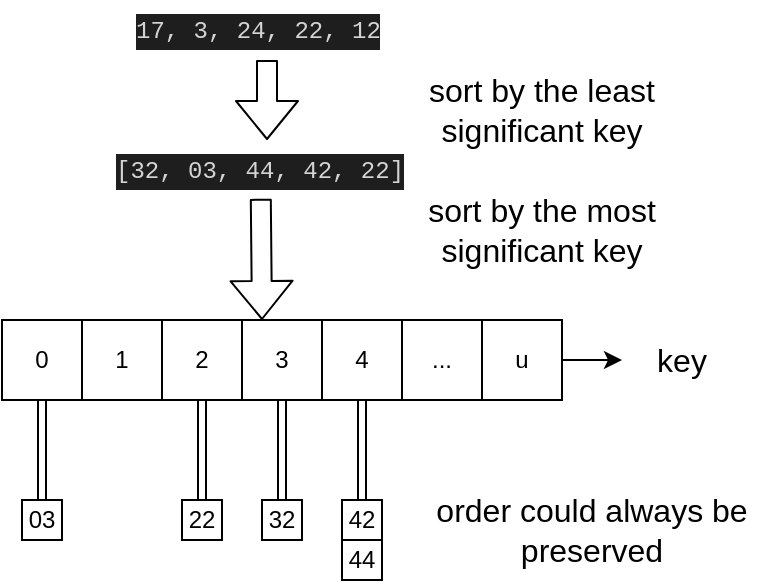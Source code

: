 <mxfile>
    <diagram id="RHCDSzn5wWcrOxnB4oGg" name="Page-1">
        <mxGraphModel dx="1866" dy="911" grid="1" gridSize="10" guides="1" tooltips="1" connect="1" arrows="1" fold="1" page="1" pageScale="1" pageWidth="850" pageHeight="1100" math="0" shadow="0">
            <root>
                <mxCell id="0"/>
                <mxCell id="1" parent="0"/>
                <mxCell id="12" value="" style="html=1;fontSize=16;shape=link;" edge="1" parent="1" source="3" target="11">
                    <mxGeometry relative="1" as="geometry"/>
                </mxCell>
                <mxCell id="3" value="0" style="rounded=0;whiteSpace=wrap;html=1;" vertex="1" parent="1">
                    <mxGeometry x="240" y="360" width="40" height="40" as="geometry"/>
                </mxCell>
                <mxCell id="4" value="1" style="rounded=0;whiteSpace=wrap;html=1;" vertex="1" parent="1">
                    <mxGeometry x="280" y="360" width="40" height="40" as="geometry"/>
                </mxCell>
                <mxCell id="24" value="" style="edgeStyle=none;shape=link;html=1;fontSize=16;" edge="1" parent="1" source="5" target="23">
                    <mxGeometry relative="1" as="geometry"/>
                </mxCell>
                <mxCell id="5" value="2" style="rounded=0;whiteSpace=wrap;html=1;" vertex="1" parent="1">
                    <mxGeometry x="320" y="360" width="40" height="40" as="geometry"/>
                </mxCell>
                <mxCell id="19" value="" style="edgeStyle=none;shape=link;html=1;fontSize=16;" edge="1" parent="1" source="6" target="18">
                    <mxGeometry relative="1" as="geometry"/>
                </mxCell>
                <mxCell id="6" value="3" style="rounded=0;whiteSpace=wrap;html=1;" vertex="1" parent="1">
                    <mxGeometry x="360" y="360" width="40" height="40" as="geometry"/>
                </mxCell>
                <mxCell id="21" value="" style="edgeStyle=none;shape=link;html=1;fontSize=16;" edge="1" parent="1" source="7" target="20">
                    <mxGeometry relative="1" as="geometry"/>
                </mxCell>
                <mxCell id="7" value="4" style="rounded=0;whiteSpace=wrap;html=1;" vertex="1" parent="1">
                    <mxGeometry x="400" y="360" width="40" height="40" as="geometry"/>
                </mxCell>
                <mxCell id="8" value="key" style="text;html=1;strokeColor=none;fillColor=none;align=center;verticalAlign=middle;whiteSpace=wrap;rounded=0;fontSize=16;" vertex="1" parent="1">
                    <mxGeometry x="550" y="365" width="60" height="30" as="geometry"/>
                </mxCell>
                <mxCell id="10" value="" style="endArrow=classic;html=1;exitX=1;exitY=0.5;exitDx=0;exitDy=0;" edge="1" parent="1" source="27" target="8">
                    <mxGeometry width="50" height="50" relative="1" as="geometry">
                        <mxPoint x="140" y="260" as="sourcePoint"/>
                        <mxPoint x="190" y="210" as="targetPoint"/>
                    </mxGeometry>
                </mxCell>
                <mxCell id="11" value="03" style="rounded=0;whiteSpace=wrap;html=1;" vertex="1" parent="1">
                    <mxGeometry x="250" y="450" width="20" height="20" as="geometry"/>
                </mxCell>
                <mxCell id="31" value="" style="edgeStyle=none;shape=flexArrow;html=1;fontSize=16;" edge="1" parent="1" source="13" target="14">
                    <mxGeometry relative="1" as="geometry"/>
                </mxCell>
                <mxCell id="13" value="&lt;meta charset=&quot;utf-8&quot;&gt;&lt;div style=&quot;color: rgb(212, 212, 212); background-color: rgb(30, 30, 30); font-family: menlo, monaco, &amp;quot;courier new&amp;quot;, monospace; font-weight: normal; font-size: 12px; line-height: 18px;&quot;&gt;&lt;div&gt;&lt;span style=&quot;color: #d4d4d4&quot;&gt;17, 3, 24, 22, 12&lt;/span&gt;&lt;/div&gt;&lt;/div&gt;" style="text;whiteSpace=wrap;html=1;fontSize=16;" vertex="1" parent="1">
                    <mxGeometry x="305" y="200" width="135" height="30" as="geometry"/>
                </mxCell>
                <mxCell id="33" value="" style="edgeStyle=none;shape=flexArrow;html=1;fontSize=16;entryX=0.25;entryY=0;entryDx=0;entryDy=0;exitX=0.48;exitY=0.98;exitDx=0;exitDy=0;exitPerimeter=0;" edge="1" parent="1" source="14" target="6">
                    <mxGeometry relative="1" as="geometry"/>
                </mxCell>
                <mxCell id="14" value="&lt;meta charset=&quot;utf-8&quot;&gt;&lt;div style=&quot;color: rgb(212, 212, 212); background-color: rgb(30, 30, 30); font-family: menlo, monaco, &amp;quot;courier new&amp;quot;, monospace; font-weight: normal; font-size: 12px; line-height: 18px;&quot;&gt;&lt;div&gt;&lt;span style=&quot;color: #d4d4d4&quot;&gt;[32, 03, 44, 42, 22]&lt;/span&gt;&lt;/div&gt;&lt;/div&gt;" style="text;whiteSpace=wrap;html=1;fontSize=16;" vertex="1" parent="1">
                    <mxGeometry x="295" y="270" width="155" height="30" as="geometry"/>
                </mxCell>
                <mxCell id="16" value="sort by the least significant key" style="text;html=1;strokeColor=none;fillColor=none;align=center;verticalAlign=middle;whiteSpace=wrap;rounded=0;fontSize=16;" vertex="1" parent="1">
                    <mxGeometry x="425" y="240" width="170" height="30" as="geometry"/>
                </mxCell>
                <mxCell id="18" value="32" style="rounded=0;whiteSpace=wrap;html=1;" vertex="1" parent="1">
                    <mxGeometry x="370" y="450" width="20" height="20" as="geometry"/>
                </mxCell>
                <mxCell id="20" value="42" style="rounded=0;whiteSpace=wrap;html=1;" vertex="1" parent="1">
                    <mxGeometry x="410" y="450" width="20" height="20" as="geometry"/>
                </mxCell>
                <mxCell id="22" value="44" style="rounded=0;whiteSpace=wrap;html=1;" vertex="1" parent="1">
                    <mxGeometry x="410" y="470" width="20" height="20" as="geometry"/>
                </mxCell>
                <mxCell id="23" value="22" style="rounded=0;whiteSpace=wrap;html=1;" vertex="1" parent="1">
                    <mxGeometry x="330" y="450" width="20" height="20" as="geometry"/>
                </mxCell>
                <mxCell id="26" value="..." style="rounded=0;whiteSpace=wrap;html=1;" vertex="1" parent="1">
                    <mxGeometry x="440" y="360" width="40" height="40" as="geometry"/>
                </mxCell>
                <mxCell id="27" value="u" style="rounded=0;whiteSpace=wrap;html=1;" vertex="1" parent="1">
                    <mxGeometry x="480" y="360" width="40" height="40" as="geometry"/>
                </mxCell>
                <mxCell id="28" value="sort by the most significant key" style="text;html=1;strokeColor=none;fillColor=none;align=center;verticalAlign=middle;whiteSpace=wrap;rounded=0;fontSize=16;" vertex="1" parent="1">
                    <mxGeometry x="425" y="300" width="170" height="30" as="geometry"/>
                </mxCell>
                <mxCell id="34" value="order could always be preserved" style="text;html=1;strokeColor=none;fillColor=none;align=center;verticalAlign=middle;whiteSpace=wrap;rounded=0;fontSize=16;" vertex="1" parent="1">
                    <mxGeometry x="450" y="450" width="170" height="30" as="geometry"/>
                </mxCell>
            </root>
        </mxGraphModel>
    </diagram>
</mxfile>